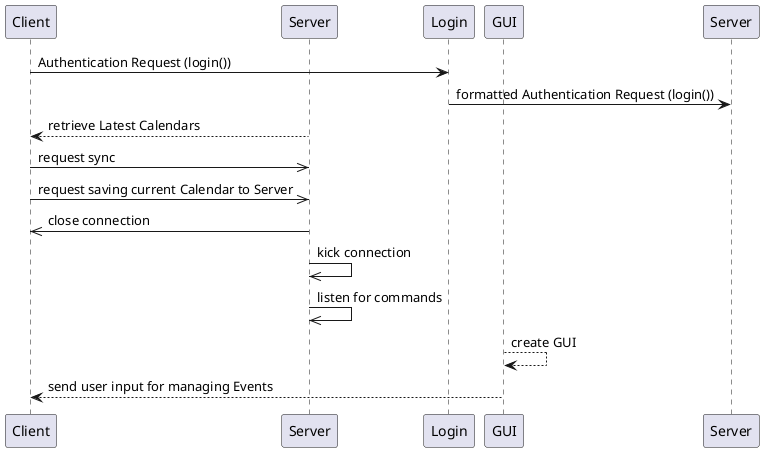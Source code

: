 @startuml

skinparam Shadowing false

participant Client as C
participant Server as S
participant Login as auth
participant GUI as G

C -> auth: Authentication Request (login())
auth -> Server: formatted Authentication Request (login())
S --> C: retrieve Latest Calendars
C ->> S: request sync
C ->> S: request saving current Calendar to Server
S ->> C: close connection
S ->> S: kick connection
S ->> S: listen for commands
G --> G: create GUI
G --> C: send user input for managing Events

'!include ../../plantuml-styles/ae-copyright-footer.txt
@enduml
